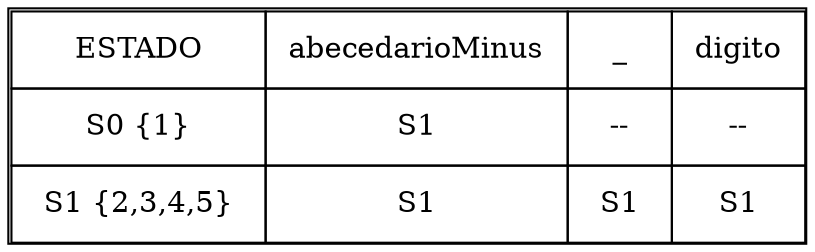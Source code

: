 digraph grafica{
rankdir=LR;
forcelabels= true;
node [shape = plain];
nodo20 [label = <<table border = '1' cellboder = '1' cellspacing='0' cellpadding='10'>
<tr>
<td>ESTADO</td>
<td>abecedarioMinus</td>
<td>_</td>
<td>digito</td>
</tr>
<tr>
<td> S0 {1} </td>
<td> S1 </td>
<td> -- </td>
<td> -- </td>
</tr>
<tr>
<td> S1 {2,3,4,5} </td>
<td> S1 </td>
<td> S1 </td>
<td> S1 </td>
</tr>
</table>>];

}